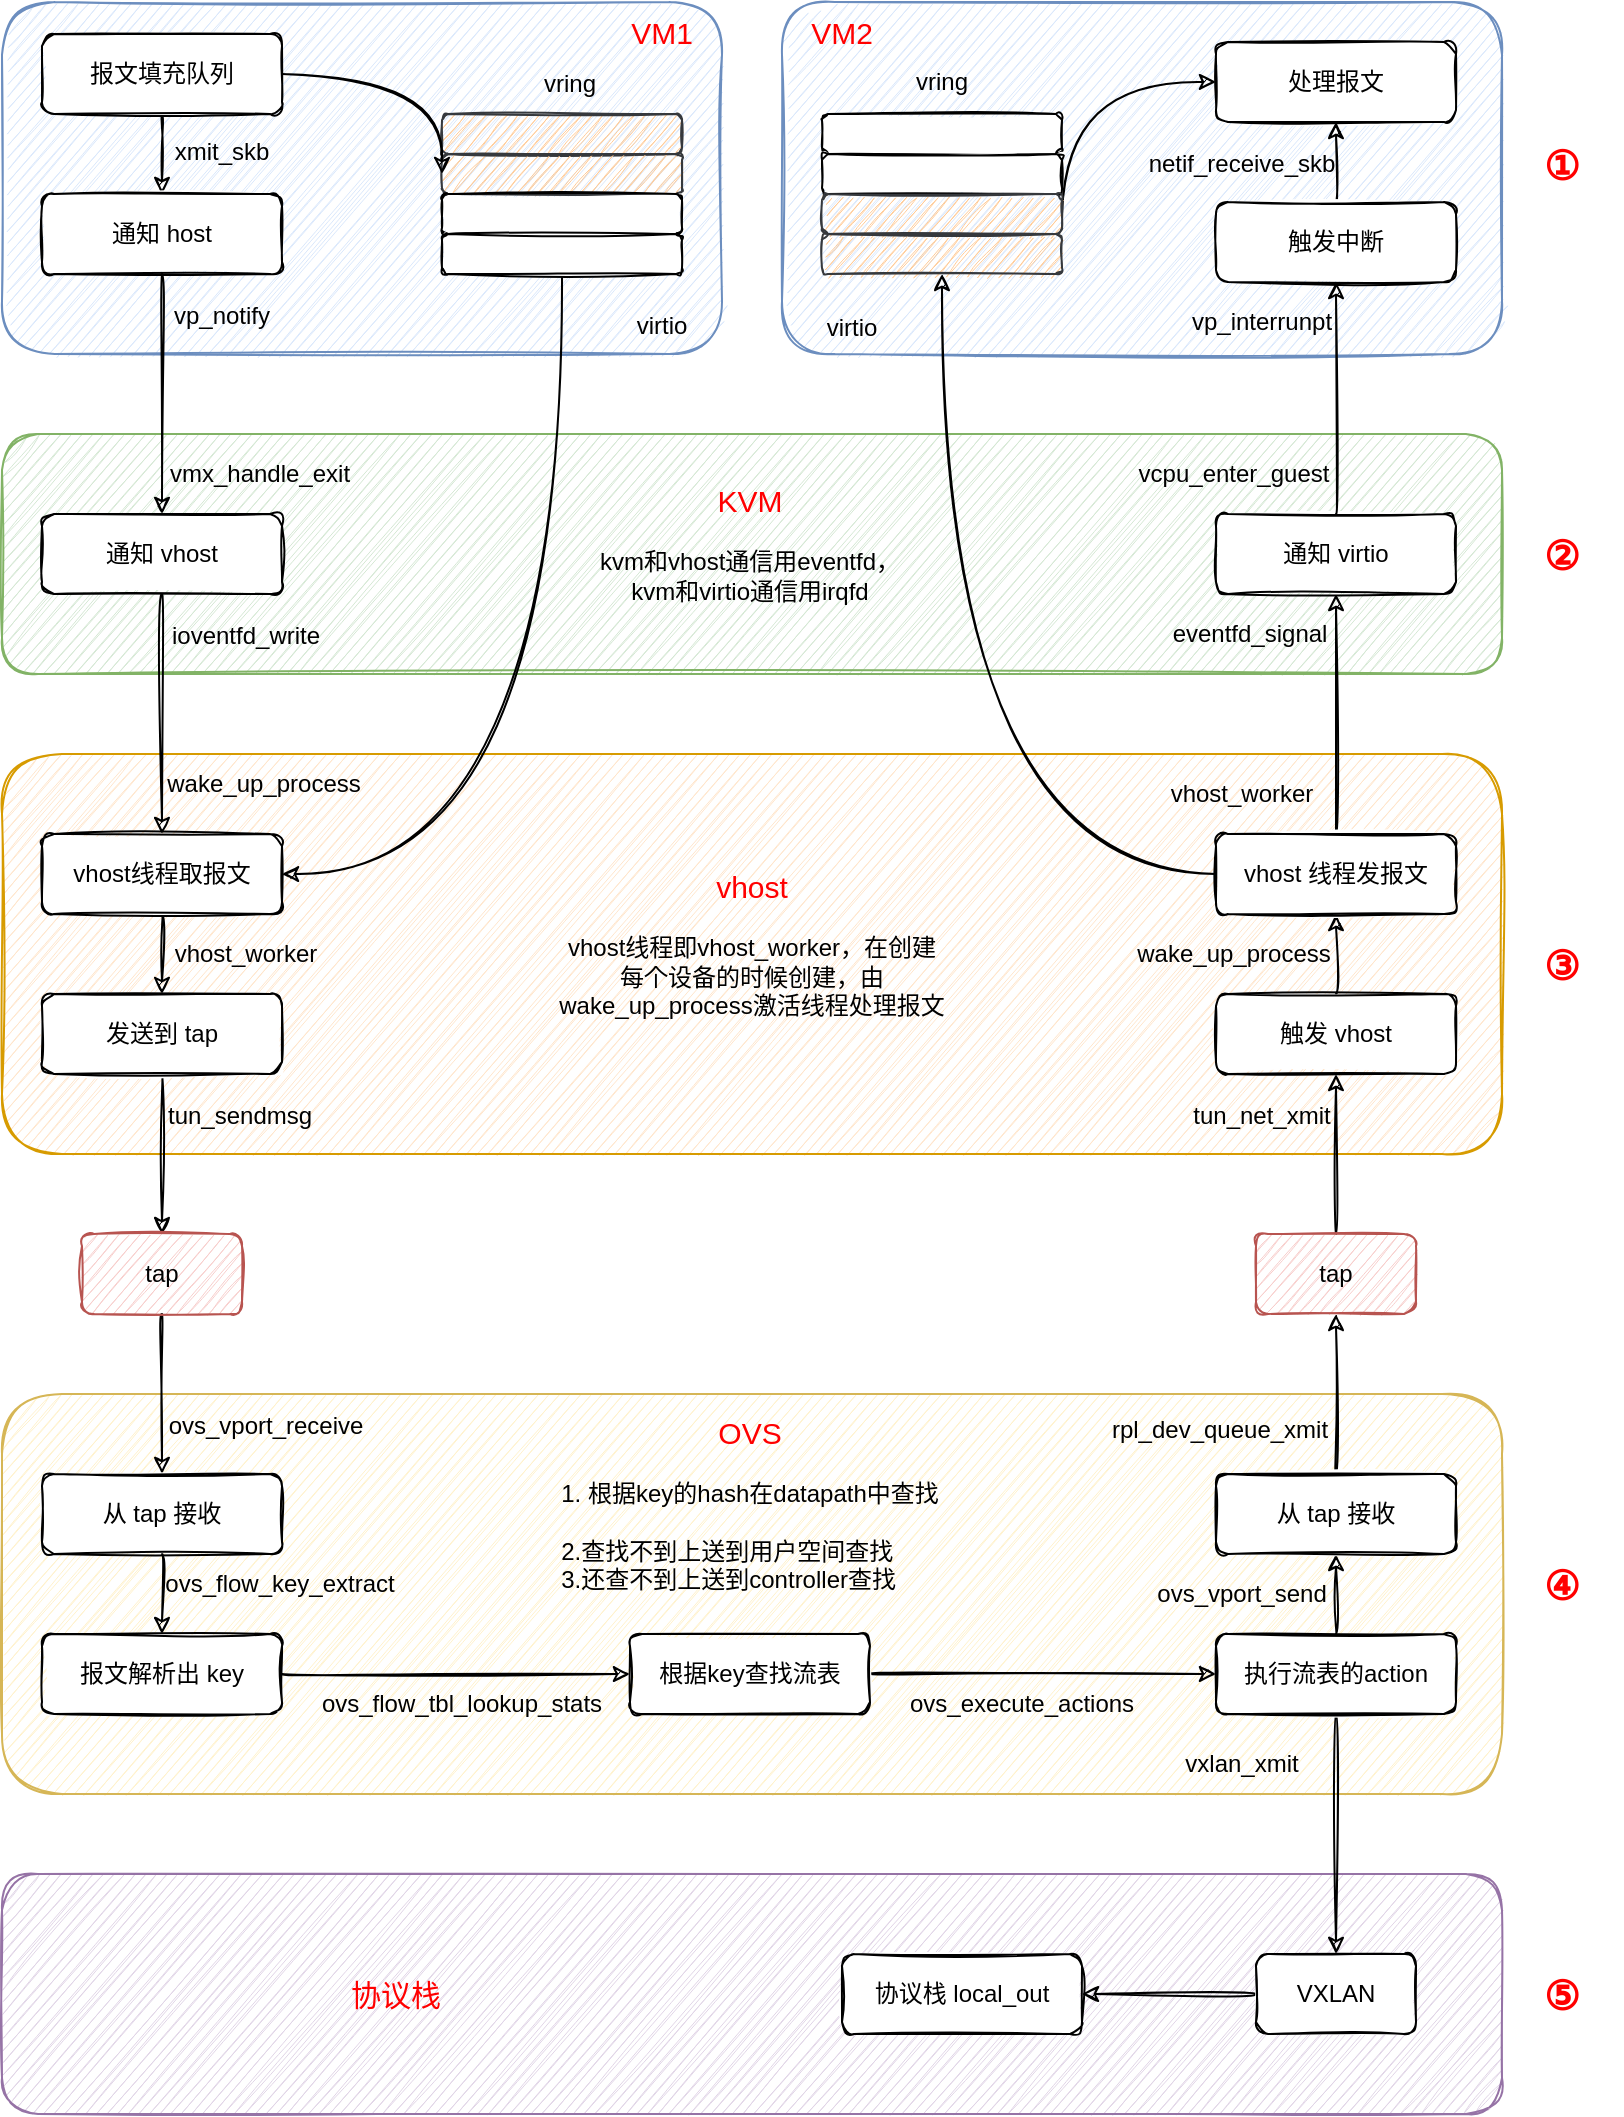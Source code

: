 <mxfile version="15.9.4" type="github">
  <diagram id="g8te5oPi9ZXhJIPehppG" name="Page-1">
    <mxGraphModel dx="1422" dy="706" grid="1" gridSize="10" guides="1" tooltips="1" connect="1" arrows="1" fold="1" page="1" pageScale="1" pageWidth="827" pageHeight="1169" math="0" shadow="0">
      <root>
        <mxCell id="0" />
        <mxCell id="1" parent="0" />
        <mxCell id="GQ-dvTlJsdlPZqajyjdu-95" value="" style="rounded=1;whiteSpace=wrap;html=1;fontSize=15;fillColor=#e1d5e7;strokeColor=#9673a6;sketch=1;" parent="1" vertex="1">
          <mxGeometry x="100" y="1480" width="750" height="120" as="geometry" />
        </mxCell>
        <mxCell id="GQ-dvTlJsdlPZqajyjdu-33" value="" style="rounded=1;whiteSpace=wrap;html=1;fillColor=#fff2cc;strokeColor=#d6b656;sketch=1;" parent="1" vertex="1">
          <mxGeometry x="100" y="1240" width="750" height="200" as="geometry" />
        </mxCell>
        <mxCell id="GQ-dvTlJsdlPZqajyjdu-26" value="" style="rounded=1;whiteSpace=wrap;html=1;fillColor=#ffe6cc;strokeColor=#d79b00;sketch=1;" parent="1" vertex="1">
          <mxGeometry x="100" y="920" width="750" height="200" as="geometry" />
        </mxCell>
        <mxCell id="GQ-dvTlJsdlPZqajyjdu-16" value="" style="rounded=1;whiteSpace=wrap;html=1;fillColor=#d5e8d4;strokeColor=#82b366;sketch=1;" parent="1" vertex="1">
          <mxGeometry x="100" y="760" width="750" height="120" as="geometry" />
        </mxCell>
        <mxCell id="GQ-dvTlJsdlPZqajyjdu-11" value="" style="rounded=1;whiteSpace=wrap;html=1;fillColor=#dae8fc;strokeColor=#6c8ebf;sketch=1;" parent="1" vertex="1">
          <mxGeometry x="100" y="544" width="360" height="176" as="geometry" />
        </mxCell>
        <mxCell id="GQ-dvTlJsdlPZqajyjdu-4" style="edgeStyle=orthogonalEdgeStyle;rounded=1;orthogonalLoop=1;jettySize=auto;html=1;exitX=0.5;exitY=1;exitDx=0;exitDy=0;sketch=1;curved=1;" parent="1" source="GQ-dvTlJsdlPZqajyjdu-2" target="GQ-dvTlJsdlPZqajyjdu-3" edge="1">
          <mxGeometry relative="1" as="geometry" />
        </mxCell>
        <mxCell id="GQ-dvTlJsdlPZqajyjdu-2" value="报文填充队列" style="rounded=1;whiteSpace=wrap;html=1;sketch=1;" parent="1" vertex="1">
          <mxGeometry x="120" y="560" width="120" height="40" as="geometry" />
        </mxCell>
        <mxCell id="GQ-dvTlJsdlPZqajyjdu-3" value="通知 host" style="rounded=1;whiteSpace=wrap;html=1;sketch=1;" parent="1" vertex="1">
          <mxGeometry x="120" y="640" width="120" height="40" as="geometry" />
        </mxCell>
        <mxCell id="GQ-dvTlJsdlPZqajyjdu-5" value="xmit_skb" style="text;html=1;strokeColor=none;fillColor=none;align=center;verticalAlign=middle;whiteSpace=wrap;rounded=1;sketch=1;" parent="1" vertex="1">
          <mxGeometry x="180" y="604" width="60" height="30" as="geometry" />
        </mxCell>
        <mxCell id="GQ-dvTlJsdlPZqajyjdu-7" value="" style="rounded=1;whiteSpace=wrap;html=1;fillColor=#ffcc99;strokeColor=#36393d;sketch=1;" parent="1" vertex="1">
          <mxGeometry x="320" y="600" width="120" height="20" as="geometry" />
        </mxCell>
        <mxCell id="GQ-dvTlJsdlPZqajyjdu-8" value="" style="rounded=1;whiteSpace=wrap;html=1;fillColor=#ffcc99;strokeColor=#36393d;sketch=1;" parent="1" vertex="1">
          <mxGeometry x="320" y="620" width="120" height="20" as="geometry" />
        </mxCell>
        <mxCell id="GQ-dvTlJsdlPZqajyjdu-9" value="" style="rounded=1;whiteSpace=wrap;html=1;sketch=1;" parent="1" vertex="1">
          <mxGeometry x="320" y="640" width="120" height="20" as="geometry" />
        </mxCell>
        <mxCell id="GQ-dvTlJsdlPZqajyjdu-85" style="edgeStyle=orthogonalEdgeStyle;rounded=1;orthogonalLoop=1;jettySize=auto;html=1;exitX=0.5;exitY=1;exitDx=0;exitDy=0;entryX=1;entryY=0.5;entryDx=0;entryDy=0;fontSize=12;sketch=1;curved=1;" parent="1" source="GQ-dvTlJsdlPZqajyjdu-10" target="GQ-dvTlJsdlPZqajyjdu-14" edge="1">
          <mxGeometry relative="1" as="geometry" />
        </mxCell>
        <mxCell id="GQ-dvTlJsdlPZqajyjdu-10" value="" style="rounded=1;whiteSpace=wrap;html=1;sketch=1;" parent="1" vertex="1">
          <mxGeometry x="320" y="660" width="120" height="20" as="geometry" />
        </mxCell>
        <mxCell id="GQ-dvTlJsdlPZqajyjdu-24" style="edgeStyle=none;rounded=1;orthogonalLoop=1;jettySize=auto;html=1;exitX=0.5;exitY=1;exitDx=0;exitDy=0;sketch=1;curved=1;" parent="1" source="GQ-dvTlJsdlPZqajyjdu-13" target="GQ-dvTlJsdlPZqajyjdu-14" edge="1">
          <mxGeometry relative="1" as="geometry" />
        </mxCell>
        <mxCell id="GQ-dvTlJsdlPZqajyjdu-13" value="通知 vhost" style="rounded=1;whiteSpace=wrap;html=1;sketch=1;" parent="1" vertex="1">
          <mxGeometry x="120" y="800" width="120" height="40" as="geometry" />
        </mxCell>
        <mxCell id="GQ-dvTlJsdlPZqajyjdu-25" value="" style="edgeStyle=none;rounded=1;orthogonalLoop=1;jettySize=auto;html=1;sketch=1;curved=1;" parent="1" source="GQ-dvTlJsdlPZqajyjdu-14" target="GQ-dvTlJsdlPZqajyjdu-15" edge="1">
          <mxGeometry relative="1" as="geometry" />
        </mxCell>
        <mxCell id="GQ-dvTlJsdlPZqajyjdu-14" value="vhost线程取报文" style="rounded=1;whiteSpace=wrap;html=1;sketch=1;" parent="1" vertex="1">
          <mxGeometry x="120" y="960" width="120" height="40" as="geometry" />
        </mxCell>
        <mxCell id="GQ-dvTlJsdlPZqajyjdu-32" style="edgeStyle=none;rounded=1;orthogonalLoop=1;jettySize=auto;html=1;exitX=0.5;exitY=1;exitDx=0;exitDy=0;entryX=0.5;entryY=0;entryDx=0;entryDy=0;sketch=1;curved=1;" parent="1" source="GQ-dvTlJsdlPZqajyjdu-15" target="GQ-dvTlJsdlPZqajyjdu-30" edge="1">
          <mxGeometry relative="1" as="geometry" />
        </mxCell>
        <mxCell id="GQ-dvTlJsdlPZqajyjdu-15" value="发送到 tap" style="rounded=1;whiteSpace=wrap;html=1;sketch=1;" parent="1" vertex="1">
          <mxGeometry x="120" y="1040" width="120" height="40" as="geometry" />
        </mxCell>
        <mxCell id="GQ-dvTlJsdlPZqajyjdu-18" value="vp_notify" style="text;html=1;strokeColor=none;fillColor=none;align=center;verticalAlign=middle;whiteSpace=wrap;rounded=1;sketch=1;" parent="1" vertex="1">
          <mxGeometry x="180" y="686" width="60" height="30" as="geometry" />
        </mxCell>
        <mxCell id="GQ-dvTlJsdlPZqajyjdu-22" value="vmx_handle_exit" style="text;html=1;strokeColor=none;fillColor=none;align=center;verticalAlign=middle;whiteSpace=wrap;rounded=1;sketch=1;" parent="1" vertex="1">
          <mxGeometry x="199" y="765" width="60" height="30" as="geometry" />
        </mxCell>
        <mxCell id="GQ-dvTlJsdlPZqajyjdu-27" value="ioventfd_write" style="text;html=1;strokeColor=none;fillColor=none;align=center;verticalAlign=middle;whiteSpace=wrap;rounded=1;sketch=1;" parent="1" vertex="1">
          <mxGeometry x="192" y="846" width="60" height="30" as="geometry" />
        </mxCell>
        <mxCell id="GQ-dvTlJsdlPZqajyjdu-28" value="wake_up_process" style="text;html=1;strokeColor=none;fillColor=none;align=center;verticalAlign=middle;whiteSpace=wrap;rounded=1;sketch=1;" parent="1" vertex="1">
          <mxGeometry x="201" y="920" width="60" height="30" as="geometry" />
        </mxCell>
        <mxCell id="GQ-dvTlJsdlPZqajyjdu-29" value="vhost_worker" style="text;html=1;strokeColor=none;fillColor=none;align=center;verticalAlign=middle;whiteSpace=wrap;rounded=1;sketch=1;" parent="1" vertex="1">
          <mxGeometry x="192" y="1005" width="60" height="30" as="geometry" />
        </mxCell>
        <mxCell id="GQ-dvTlJsdlPZqajyjdu-34" style="edgeStyle=none;rounded=1;orthogonalLoop=1;jettySize=auto;html=1;exitX=0.5;exitY=1;exitDx=0;exitDy=0;sketch=1;curved=1;" parent="1" source="GQ-dvTlJsdlPZqajyjdu-30" target="GQ-dvTlJsdlPZqajyjdu-31" edge="1">
          <mxGeometry relative="1" as="geometry" />
        </mxCell>
        <mxCell id="GQ-dvTlJsdlPZqajyjdu-30" value="tap" style="rounded=1;whiteSpace=wrap;html=1;fillColor=#f8cecc;strokeColor=#b85450;sketch=1;" parent="1" vertex="1">
          <mxGeometry x="140" y="1160" width="80" height="40" as="geometry" />
        </mxCell>
        <mxCell id="GQ-dvTlJsdlPZqajyjdu-38" style="edgeStyle=none;rounded=1;orthogonalLoop=1;jettySize=auto;html=1;exitX=0.5;exitY=1;exitDx=0;exitDy=0;entryX=0.5;entryY=0;entryDx=0;entryDy=0;sketch=1;curved=1;" parent="1" source="GQ-dvTlJsdlPZqajyjdu-31" target="GQ-dvTlJsdlPZqajyjdu-37" edge="1">
          <mxGeometry relative="1" as="geometry" />
        </mxCell>
        <mxCell id="GQ-dvTlJsdlPZqajyjdu-31" value="从 tap 接收" style="rounded=1;whiteSpace=wrap;html=1;sketch=1;" parent="1" vertex="1">
          <mxGeometry x="120" y="1280" width="120" height="40" as="geometry" />
        </mxCell>
        <mxCell id="GQ-dvTlJsdlPZqajyjdu-35" value="tun_sendmsg" style="text;html=1;strokeColor=none;fillColor=none;align=center;verticalAlign=middle;whiteSpace=wrap;rounded=1;sketch=1;" parent="1" vertex="1">
          <mxGeometry x="189" y="1086" width="60" height="30" as="geometry" />
        </mxCell>
        <mxCell id="GQ-dvTlJsdlPZqajyjdu-36" value="ovs_vport_receive" style="text;html=1;strokeColor=none;fillColor=none;align=center;verticalAlign=middle;whiteSpace=wrap;rounded=1;sketch=1;" parent="1" vertex="1">
          <mxGeometry x="202" y="1241" width="60" height="30" as="geometry" />
        </mxCell>
        <mxCell id="GQ-dvTlJsdlPZqajyjdu-43" style="edgeStyle=none;rounded=1;orthogonalLoop=1;jettySize=auto;html=1;exitX=1;exitY=0.5;exitDx=0;exitDy=0;entryX=0;entryY=0.5;entryDx=0;entryDy=0;fontSize=12;sketch=1;curved=1;" parent="1" source="GQ-dvTlJsdlPZqajyjdu-37" target="GQ-dvTlJsdlPZqajyjdu-42" edge="1">
          <mxGeometry relative="1" as="geometry" />
        </mxCell>
        <mxCell id="GQ-dvTlJsdlPZqajyjdu-37" value="报文解析出 key" style="rounded=1;whiteSpace=wrap;html=1;sketch=1;" parent="1" vertex="1">
          <mxGeometry x="120" y="1360" width="120" height="40" as="geometry" />
        </mxCell>
        <mxCell id="GQ-dvTlJsdlPZqajyjdu-39" value="ovs_flow_key_extract" style="text;html=1;strokeColor=none;fillColor=none;align=center;verticalAlign=middle;whiteSpace=wrap;rounded=1;sketch=1;" parent="1" vertex="1">
          <mxGeometry x="209" y="1320" width="60" height="30" as="geometry" />
        </mxCell>
        <mxCell id="GQ-dvTlJsdlPZqajyjdu-40" value="&lt;font style=&quot;font-size: 15px&quot; color=&quot;#ff0000&quot;&gt;VM1&lt;/font&gt;" style="text;html=1;strokeColor=none;fillColor=none;align=center;verticalAlign=middle;whiteSpace=wrap;rounded=1;sketch=1;" parent="1" vertex="1">
          <mxGeometry x="400" y="544" width="60" height="30" as="geometry" />
        </mxCell>
        <mxCell id="GQ-dvTlJsdlPZqajyjdu-41" value="&lt;font style=&quot;font-size: 12px&quot;&gt;virtio&lt;/font&gt;" style="text;html=1;strokeColor=none;fillColor=none;align=center;verticalAlign=middle;whiteSpace=wrap;rounded=1;fontSize=15;sketch=1;" parent="1" vertex="1">
          <mxGeometry x="400" y="689" width="60" height="30" as="geometry" />
        </mxCell>
        <mxCell id="GQ-dvTlJsdlPZqajyjdu-46" style="edgeStyle=none;rounded=1;orthogonalLoop=1;jettySize=auto;html=1;exitX=1;exitY=0.5;exitDx=0;exitDy=0;entryX=0;entryY=0.5;entryDx=0;entryDy=0;fontSize=12;sketch=1;curved=1;" parent="1" source="GQ-dvTlJsdlPZqajyjdu-42" target="GQ-dvTlJsdlPZqajyjdu-45" edge="1">
          <mxGeometry relative="1" as="geometry" />
        </mxCell>
        <mxCell id="GQ-dvTlJsdlPZqajyjdu-42" value="根据key查找流表" style="rounded=1;whiteSpace=wrap;html=1;sketch=1;" parent="1" vertex="1">
          <mxGeometry x="414" y="1360" width="120" height="40" as="geometry" />
        </mxCell>
        <mxCell id="GQ-dvTlJsdlPZqajyjdu-44" value="ovs_flow_tbl_lookup_stats" style="text;html=1;strokeColor=none;fillColor=none;align=center;verticalAlign=middle;whiteSpace=wrap;rounded=1;fontSize=12;sketch=1;" parent="1" vertex="1">
          <mxGeometry x="300" y="1380" width="60" height="30" as="geometry" />
        </mxCell>
        <mxCell id="GQ-dvTlJsdlPZqajyjdu-49" style="edgeStyle=none;rounded=1;orthogonalLoop=1;jettySize=auto;html=1;exitX=0.5;exitY=0;exitDx=0;exitDy=0;entryX=0.5;entryY=1;entryDx=0;entryDy=0;fontSize=12;sketch=1;curved=1;" parent="1" source="GQ-dvTlJsdlPZqajyjdu-45" target="GQ-dvTlJsdlPZqajyjdu-48" edge="1">
          <mxGeometry relative="1" as="geometry" />
        </mxCell>
        <mxCell id="GQ-dvTlJsdlPZqajyjdu-92" style="rounded=1;orthogonalLoop=1;jettySize=auto;html=1;exitX=0.5;exitY=1;exitDx=0;exitDy=0;entryX=0.5;entryY=0;entryDx=0;entryDy=0;fontSize=15;fontColor=#FF0000;sketch=1;curved=1;" parent="1" source="GQ-dvTlJsdlPZqajyjdu-45" target="GQ-dvTlJsdlPZqajyjdu-91" edge="1">
          <mxGeometry relative="1" as="geometry" />
        </mxCell>
        <mxCell id="GQ-dvTlJsdlPZqajyjdu-45" value="执行流表的action" style="rounded=1;whiteSpace=wrap;html=1;sketch=1;" parent="1" vertex="1">
          <mxGeometry x="707" y="1360" width="120" height="40" as="geometry" />
        </mxCell>
        <mxCell id="GQ-dvTlJsdlPZqajyjdu-47" value="ovs_execute_actions" style="text;html=1;strokeColor=none;fillColor=none;align=center;verticalAlign=middle;whiteSpace=wrap;rounded=1;fontSize=12;sketch=1;" parent="1" vertex="1">
          <mxGeometry x="580" y="1380" width="60" height="30" as="geometry" />
        </mxCell>
        <mxCell id="GQ-dvTlJsdlPZqajyjdu-53" style="edgeStyle=none;rounded=1;orthogonalLoop=1;jettySize=auto;html=1;exitX=0.5;exitY=0;exitDx=0;exitDy=0;fontSize=12;sketch=1;curved=1;" parent="1" source="GQ-dvTlJsdlPZqajyjdu-48" target="GQ-dvTlJsdlPZqajyjdu-52" edge="1">
          <mxGeometry relative="1" as="geometry" />
        </mxCell>
        <mxCell id="GQ-dvTlJsdlPZqajyjdu-48" value="从 tap 接收" style="rounded=1;whiteSpace=wrap;html=1;sketch=1;" parent="1" vertex="1">
          <mxGeometry x="707" y="1280" width="120" height="40" as="geometry" />
        </mxCell>
        <mxCell id="GQ-dvTlJsdlPZqajyjdu-50" value="ovs_vport_send" style="text;html=1;strokeColor=none;fillColor=none;align=center;verticalAlign=middle;whiteSpace=wrap;rounded=1;fontSize=12;sketch=1;" parent="1" vertex="1">
          <mxGeometry x="690" y="1325" width="60" height="30" as="geometry" />
        </mxCell>
        <mxCell id="GQ-dvTlJsdlPZqajyjdu-56" style="edgeStyle=none;rounded=1;orthogonalLoop=1;jettySize=auto;html=1;exitX=0.5;exitY=0;exitDx=0;exitDy=0;fontSize=12;sketch=1;curved=1;" parent="1" source="GQ-dvTlJsdlPZqajyjdu-52" target="GQ-dvTlJsdlPZqajyjdu-55" edge="1">
          <mxGeometry relative="1" as="geometry" />
        </mxCell>
        <mxCell id="GQ-dvTlJsdlPZqajyjdu-52" value="tap" style="rounded=1;whiteSpace=wrap;html=1;fillColor=#f8cecc;strokeColor=#b85450;sketch=1;" parent="1" vertex="1">
          <mxGeometry x="727" y="1160" width="80" height="40" as="geometry" />
        </mxCell>
        <mxCell id="GQ-dvTlJsdlPZqajyjdu-54" value="rpl_dev_queue_xmit" style="text;html=1;strokeColor=none;fillColor=none;align=center;verticalAlign=middle;whiteSpace=wrap;rounded=1;fontSize=12;sketch=1;" parent="1" vertex="1">
          <mxGeometry x="679" y="1243" width="60" height="30" as="geometry" />
        </mxCell>
        <mxCell id="GQ-dvTlJsdlPZqajyjdu-58" style="edgeStyle=none;rounded=1;orthogonalLoop=1;jettySize=auto;html=1;exitX=0.5;exitY=0;exitDx=0;exitDy=0;entryX=0.5;entryY=1;entryDx=0;entryDy=0;fontSize=12;sketch=1;curved=1;" parent="1" source="GQ-dvTlJsdlPZqajyjdu-55" target="GQ-dvTlJsdlPZqajyjdu-57" edge="1">
          <mxGeometry relative="1" as="geometry" />
        </mxCell>
        <mxCell id="GQ-dvTlJsdlPZqajyjdu-55" value="触发 vhost" style="rounded=1;whiteSpace=wrap;html=1;sketch=1;" parent="1" vertex="1">
          <mxGeometry x="707" y="1040" width="120" height="40" as="geometry" />
        </mxCell>
        <mxCell id="GQ-dvTlJsdlPZqajyjdu-62" style="edgeStyle=none;rounded=1;orthogonalLoop=1;jettySize=auto;html=1;exitX=0.5;exitY=0;exitDx=0;exitDy=0;fontSize=12;sketch=1;curved=1;" parent="1" source="GQ-dvTlJsdlPZqajyjdu-57" target="GQ-dvTlJsdlPZqajyjdu-61" edge="1">
          <mxGeometry relative="1" as="geometry" />
        </mxCell>
        <mxCell id="GQ-dvTlJsdlPZqajyjdu-57" value="vhost 线程发报文" style="rounded=1;whiteSpace=wrap;html=1;sketch=1;" parent="1" vertex="1">
          <mxGeometry x="707" y="960" width="120" height="40" as="geometry" />
        </mxCell>
        <mxCell id="GQ-dvTlJsdlPZqajyjdu-59" value="tun_net_xmit" style="text;html=1;strokeColor=none;fillColor=none;align=center;verticalAlign=middle;whiteSpace=wrap;rounded=1;fontSize=12;sketch=1;" parent="1" vertex="1">
          <mxGeometry x="700" y="1086" width="60" height="30" as="geometry" />
        </mxCell>
        <mxCell id="GQ-dvTlJsdlPZqajyjdu-60" value="wake_up_process" style="text;html=1;strokeColor=none;fillColor=none;align=center;verticalAlign=middle;whiteSpace=wrap;rounded=1;fontSize=12;sketch=1;" parent="1" vertex="1">
          <mxGeometry x="686" y="1005" width="60" height="30" as="geometry" />
        </mxCell>
        <mxCell id="GQ-dvTlJsdlPZqajyjdu-61" value="通知 virtio" style="rounded=1;whiteSpace=wrap;html=1;sketch=1;" parent="1" vertex="1">
          <mxGeometry x="707" y="800" width="120" height="40" as="geometry" />
        </mxCell>
        <mxCell id="GQ-dvTlJsdlPZqajyjdu-63" value="vhost_worker" style="text;html=1;strokeColor=none;fillColor=none;align=center;verticalAlign=middle;whiteSpace=wrap;rounded=1;fontSize=12;sketch=1;" parent="1" vertex="1">
          <mxGeometry x="690" y="925" width="60" height="30" as="geometry" />
        </mxCell>
        <mxCell id="GQ-dvTlJsdlPZqajyjdu-64" value="eventfd_signal" style="text;html=1;strokeColor=none;fillColor=none;align=center;verticalAlign=middle;whiteSpace=wrap;rounded=1;fontSize=12;sketch=1;" parent="1" vertex="1">
          <mxGeometry x="694" y="845" width="60" height="30" as="geometry" />
        </mxCell>
        <mxCell id="GQ-dvTlJsdlPZqajyjdu-66" value="" style="rounded=1;whiteSpace=wrap;html=1;fillColor=#dae8fc;strokeColor=#6c8ebf;sketch=1;" parent="1" vertex="1">
          <mxGeometry x="490" y="544" width="360" height="176" as="geometry" />
        </mxCell>
        <mxCell id="GQ-dvTlJsdlPZqajyjdu-69" value="处理报文" style="rounded=1;whiteSpace=wrap;html=1;sketch=1;" parent="1" vertex="1">
          <mxGeometry x="707" y="564" width="120" height="40" as="geometry" />
        </mxCell>
        <mxCell id="GQ-dvTlJsdlPZqajyjdu-81" style="edgeStyle=none;rounded=1;orthogonalLoop=1;jettySize=auto;html=1;exitX=0.5;exitY=0;exitDx=0;exitDy=0;fontSize=12;sketch=1;curved=1;" parent="1" source="GQ-dvTlJsdlPZqajyjdu-70" target="GQ-dvTlJsdlPZqajyjdu-69" edge="1">
          <mxGeometry relative="1" as="geometry" />
        </mxCell>
        <mxCell id="GQ-dvTlJsdlPZqajyjdu-70" value="触发中断" style="rounded=1;whiteSpace=wrap;html=1;sketch=1;" parent="1" vertex="1">
          <mxGeometry x="707" y="644" width="120" height="40" as="geometry" />
        </mxCell>
        <mxCell id="GQ-dvTlJsdlPZqajyjdu-71" value="netif_receive_skb" style="text;html=1;strokeColor=none;fillColor=none;align=center;verticalAlign=middle;whiteSpace=wrap;rounded=1;sketch=1;" parent="1" vertex="1">
          <mxGeometry x="690" y="610" width="60" height="30" as="geometry" />
        </mxCell>
        <mxCell id="GQ-dvTlJsdlPZqajyjdu-72" value="" style="rounded=1;whiteSpace=wrap;html=1;sketch=1;" parent="1" vertex="1">
          <mxGeometry x="510" y="600" width="120" height="20" as="geometry" />
        </mxCell>
        <mxCell id="GQ-dvTlJsdlPZqajyjdu-73" value="" style="rounded=1;whiteSpace=wrap;html=1;sketch=1;" parent="1" vertex="1">
          <mxGeometry x="510" y="620" width="120" height="20" as="geometry" />
        </mxCell>
        <mxCell id="GQ-dvTlJsdlPZqajyjdu-84" style="edgeStyle=orthogonalEdgeStyle;rounded=1;orthogonalLoop=1;jettySize=auto;html=1;exitX=1;exitY=0.5;exitDx=0;exitDy=0;entryX=0;entryY=0.5;entryDx=0;entryDy=0;fontSize=12;sketch=1;curved=1;" parent="1" source="GQ-dvTlJsdlPZqajyjdu-74" target="GQ-dvTlJsdlPZqajyjdu-69" edge="1">
          <mxGeometry relative="1" as="geometry">
            <Array as="points">
              <mxPoint x="630" y="584" />
            </Array>
          </mxGeometry>
        </mxCell>
        <mxCell id="GQ-dvTlJsdlPZqajyjdu-74" value="" style="rounded=1;whiteSpace=wrap;html=1;fillColor=#ffcc99;strokeColor=#36393d;sketch=1;" parent="1" vertex="1">
          <mxGeometry x="510" y="640" width="120" height="20" as="geometry" />
        </mxCell>
        <mxCell id="GQ-dvTlJsdlPZqajyjdu-75" value="" style="rounded=1;whiteSpace=wrap;html=1;fillColor=#ffcc99;strokeColor=#36393d;sketch=1;" parent="1" vertex="1">
          <mxGeometry x="510" y="660" width="120" height="20" as="geometry" />
        </mxCell>
        <mxCell id="GQ-dvTlJsdlPZqajyjdu-76" value="vp_interrunpt" style="text;html=1;strokeColor=none;fillColor=none;align=center;verticalAlign=middle;whiteSpace=wrap;rounded=1;sketch=1;" parent="1" vertex="1">
          <mxGeometry x="700" y="689" width="60" height="30" as="geometry" />
        </mxCell>
        <mxCell id="GQ-dvTlJsdlPZqajyjdu-77" value="&lt;font style=&quot;font-size: 15px&quot; color=&quot;#ff0000&quot;&gt;VM2&lt;/font&gt;" style="text;html=1;strokeColor=none;fillColor=none;align=center;verticalAlign=middle;whiteSpace=wrap;rounded=1;sketch=1;" parent="1" vertex="1">
          <mxGeometry x="490" y="544" width="60" height="30" as="geometry" />
        </mxCell>
        <mxCell id="GQ-dvTlJsdlPZqajyjdu-78" value="&lt;font style=&quot;font-size: 12px&quot;&gt;virtio&lt;/font&gt;" style="text;html=1;strokeColor=none;fillColor=none;align=center;verticalAlign=middle;whiteSpace=wrap;rounded=1;fontSize=15;sketch=1;" parent="1" vertex="1">
          <mxGeometry x="500" y="690" width="50" height="30" as="geometry" />
        </mxCell>
        <mxCell id="GQ-dvTlJsdlPZqajyjdu-79" style="rounded=1;orthogonalLoop=1;jettySize=auto;html=1;exitX=0.5;exitY=0;exitDx=0;exitDy=0;fontSize=12;sketch=1;curved=1;" parent="1" source="GQ-dvTlJsdlPZqajyjdu-61" target="GQ-dvTlJsdlPZqajyjdu-70" edge="1">
          <mxGeometry relative="1" as="geometry" />
        </mxCell>
        <mxCell id="GQ-dvTlJsdlPZqajyjdu-80" value="vcpu_enter_guest" style="text;html=1;strokeColor=none;fillColor=none;align=center;verticalAlign=middle;whiteSpace=wrap;rounded=1;fontSize=12;sketch=1;" parent="1" vertex="1">
          <mxGeometry x="686" y="765" width="60" height="30" as="geometry" />
        </mxCell>
        <mxCell id="GQ-dvTlJsdlPZqajyjdu-82" style="edgeStyle=orthogonalEdgeStyle;rounded=1;orthogonalLoop=1;jettySize=auto;html=1;exitX=0;exitY=0.5;exitDx=0;exitDy=0;entryX=0.5;entryY=1;entryDx=0;entryDy=0;fontSize=12;sketch=1;curved=1;" parent="1" source="GQ-dvTlJsdlPZqajyjdu-57" target="GQ-dvTlJsdlPZqajyjdu-75" edge="1">
          <mxGeometry relative="1" as="geometry" />
        </mxCell>
        <mxCell id="GQ-dvTlJsdlPZqajyjdu-65" style="edgeStyle=orthogonalEdgeStyle;rounded=1;orthogonalLoop=1;jettySize=auto;html=1;exitX=1;exitY=0.5;exitDx=0;exitDy=0;entryX=0;entryY=0.5;entryDx=0;entryDy=0;fontSize=12;sketch=1;curved=1;" parent="1" source="GQ-dvTlJsdlPZqajyjdu-2" target="GQ-dvTlJsdlPZqajyjdu-8" edge="1">
          <mxGeometry relative="1" as="geometry">
            <Array as="points">
              <mxPoint x="320" y="580" />
            </Array>
          </mxGeometry>
        </mxCell>
        <mxCell id="GQ-dvTlJsdlPZqajyjdu-86" value="vring" style="text;html=1;strokeColor=none;fillColor=none;align=center;verticalAlign=middle;whiteSpace=wrap;rounded=1;fontSize=12;sketch=1;" parent="1" vertex="1">
          <mxGeometry x="354" y="570" width="60" height="30" as="geometry" />
        </mxCell>
        <mxCell id="GQ-dvTlJsdlPZqajyjdu-87" value="vring" style="text;html=1;strokeColor=none;fillColor=none;align=center;verticalAlign=middle;whiteSpace=wrap;rounded=1;fontSize=12;sketch=1;" parent="1" vertex="1">
          <mxGeometry x="540" y="569" width="60" height="30" as="geometry" />
        </mxCell>
        <mxCell id="GQ-dvTlJsdlPZqajyjdu-88" value="&lt;font style=&quot;font-size: 15px&quot;&gt;&lt;font color=&quot;#ff0000&quot;&gt;KVM&lt;/font&gt;&lt;br&gt;&lt;/font&gt;&lt;br&gt;kvm和vhost通信用eventfd，kvm和virtio通信用irqfd" style="text;html=1;strokeColor=none;fillColor=none;align=center;verticalAlign=middle;whiteSpace=wrap;rounded=1;fontSize=12;sketch=1;" parent="1" vertex="1">
          <mxGeometry x="396" y="800" width="156" height="30" as="geometry" />
        </mxCell>
        <mxCell id="GQ-dvTlJsdlPZqajyjdu-89" value="&lt;font style=&quot;font-size: 15px&quot;&gt;&lt;font color=&quot;#ff0000&quot;&gt;vhost&lt;/font&gt;&lt;br&gt;&lt;/font&gt;&lt;br&gt;vhost线程即vhost_worker，在创建每个设备的时候创建，由wake_up_process激活线程处理报文" style="text;html=1;strokeColor=none;fillColor=none;align=center;verticalAlign=middle;whiteSpace=wrap;rounded=1;fontSize=12;sketch=1;" parent="1" vertex="1">
          <mxGeometry x="377" y="1000" width="196" height="30" as="geometry" />
        </mxCell>
        <mxCell id="GQ-dvTlJsdlPZqajyjdu-90" value="&lt;font style=&quot;font-size: 15px&quot;&gt;&lt;font color=&quot;#ff0000&quot;&gt;OVS&lt;/font&gt;&lt;br&gt;&lt;/font&gt;&lt;br&gt;&lt;div style=&quot;text-align: left&quot;&gt;&lt;span&gt;1. 根据key的hash在datapath中查找&lt;/span&gt;&lt;/div&gt;&lt;div style=&quot;text-align: left&quot;&gt;&lt;br&gt;&lt;/div&gt;&lt;div style=&quot;text-align: left&quot;&gt;&lt;span&gt;2.查找不到上送到用户空间查找&lt;/span&gt;&lt;/div&gt;&lt;div style=&quot;text-align: left&quot;&gt;&lt;span&gt;3.还查不到上送到controller查找&lt;/span&gt;&lt;/div&gt;" style="text;html=1;strokeColor=none;fillColor=none;align=center;verticalAlign=middle;whiteSpace=wrap;rounded=1;fontSize=12;sketch=1;" parent="1" vertex="1">
          <mxGeometry x="376" y="1280" width="196" height="30" as="geometry" />
        </mxCell>
        <mxCell id="GQ-dvTlJsdlPZqajyjdu-96" style="edgeStyle=none;rounded=1;orthogonalLoop=1;jettySize=auto;html=1;exitX=0;exitY=0.5;exitDx=0;exitDy=0;entryX=1;entryY=0.5;entryDx=0;entryDy=0;fontSize=15;fontColor=#FF0000;sketch=1;curved=1;" parent="1" source="GQ-dvTlJsdlPZqajyjdu-91" target="GQ-dvTlJsdlPZqajyjdu-94" edge="1">
          <mxGeometry relative="1" as="geometry" />
        </mxCell>
        <mxCell id="GQ-dvTlJsdlPZqajyjdu-91" value="VXLAN" style="rounded=1;whiteSpace=wrap;html=1;sketch=1;" parent="1" vertex="1">
          <mxGeometry x="727" y="1520" width="80" height="40" as="geometry" />
        </mxCell>
        <mxCell id="GQ-dvTlJsdlPZqajyjdu-94" value="协议栈 local_out" style="rounded=1;whiteSpace=wrap;html=1;sketch=1;" parent="1" vertex="1">
          <mxGeometry x="520" y="1520" width="120" height="40" as="geometry" />
        </mxCell>
        <mxCell id="GQ-dvTlJsdlPZqajyjdu-97" value="&lt;font color=&quot;#ff0000&quot;&gt;&lt;span style=&quot;font-size: 15px&quot;&gt;协议栈&lt;/span&gt;&lt;/font&gt;" style="text;html=1;strokeColor=none;fillColor=none;align=center;verticalAlign=middle;whiteSpace=wrap;rounded=1;fontSize=12;sketch=1;" parent="1" vertex="1">
          <mxGeometry x="199" y="1525" width="196" height="30" as="geometry" />
        </mxCell>
        <mxCell id="GQ-dvTlJsdlPZqajyjdu-98" value="vxlan_xmit" style="text;html=1;strokeColor=none;fillColor=none;align=center;verticalAlign=middle;whiteSpace=wrap;rounded=1;fontSize=12;sketch=1;" parent="1" vertex="1">
          <mxGeometry x="690" y="1410" width="60" height="30" as="geometry" />
        </mxCell>
        <mxCell id="RxDHCEaJ5ndv0PJf2Nav-2" value="" style="edgeStyle=none;rounded=1;orthogonalLoop=1;jettySize=auto;html=1;exitX=0.5;exitY=1;exitDx=0;exitDy=0;sketch=1;curved=1;endArrow=classic;endFill=1;" edge="1" parent="1" source="GQ-dvTlJsdlPZqajyjdu-3" target="GQ-dvTlJsdlPZqajyjdu-13">
          <mxGeometry relative="1" as="geometry">
            <mxPoint x="180" y="680" as="sourcePoint" />
            <mxPoint x="180" y="725" as="targetPoint" />
          </mxGeometry>
        </mxCell>
        <mxCell id="RxDHCEaJ5ndv0PJf2Nav-14" value="&lt;font style=&quot;font-size: 20px&quot;&gt;&lt;b&gt;①&lt;/b&gt;&lt;/font&gt;" style="text;html=1;strokeColor=none;fillColor=none;align=center;verticalAlign=middle;whiteSpace=wrap;rounded=0;sketch=1;fontSize=12;fontColor=#FF0000;" vertex="1" parent="1">
          <mxGeometry x="850" y="610" width="60" height="30" as="geometry" />
        </mxCell>
        <mxCell id="RxDHCEaJ5ndv0PJf2Nav-15" value="&lt;font style=&quot;font-size: 20px&quot;&gt;&lt;b&gt;②&lt;/b&gt;&lt;/font&gt;" style="text;html=1;strokeColor=none;fillColor=none;align=center;verticalAlign=middle;whiteSpace=wrap;rounded=0;sketch=1;fontSize=12;fontColor=#FF0000;" vertex="1" parent="1">
          <mxGeometry x="850" y="805" width="60" height="30" as="geometry" />
        </mxCell>
        <mxCell id="RxDHCEaJ5ndv0PJf2Nav-16" value="&lt;font style=&quot;font-size: 20px&quot;&gt;&lt;b&gt;④&lt;/b&gt;&lt;/font&gt;" style="text;html=1;strokeColor=none;fillColor=none;align=center;verticalAlign=middle;whiteSpace=wrap;rounded=0;sketch=1;fontSize=12;fontColor=#FF0000;" vertex="1" parent="1">
          <mxGeometry x="850" y="1320" width="60" height="30" as="geometry" />
        </mxCell>
        <mxCell id="RxDHCEaJ5ndv0PJf2Nav-17" value="&lt;span style=&quot;font-size: 20px&quot;&gt;&lt;b&gt;③&lt;/b&gt;&lt;/span&gt;" style="text;html=1;strokeColor=none;fillColor=none;align=center;verticalAlign=middle;whiteSpace=wrap;rounded=0;sketch=1;fontSize=12;fontColor=#FF0000;" vertex="1" parent="1">
          <mxGeometry x="850" y="1010" width="60" height="30" as="geometry" />
        </mxCell>
        <mxCell id="RxDHCEaJ5ndv0PJf2Nav-18" value="&lt;span style=&quot;font-size: 20px&quot;&gt;&lt;b&gt;⑤&lt;/b&gt;&lt;/span&gt;" style="text;html=1;strokeColor=none;fillColor=none;align=center;verticalAlign=middle;whiteSpace=wrap;rounded=0;sketch=1;fontSize=12;fontColor=#FF0000;" vertex="1" parent="1">
          <mxGeometry x="850" y="1525" width="60" height="30" as="geometry" />
        </mxCell>
      </root>
    </mxGraphModel>
  </diagram>
</mxfile>
